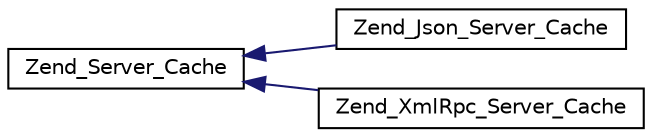 digraph G
{
  edge [fontname="Helvetica",fontsize="10",labelfontname="Helvetica",labelfontsize="10"];
  node [fontname="Helvetica",fontsize="10",shape=record];
  rankdir="LR";
  Node1 [label="Zend_Server_Cache",height=0.2,width=0.4,color="black", fillcolor="white", style="filled",URL="$class_zend___server___cache.html"];
  Node1 -> Node2 [dir="back",color="midnightblue",fontsize="10",style="solid",fontname="Helvetica"];
  Node2 [label="Zend_Json_Server_Cache",height=0.2,width=0.4,color="black", fillcolor="white", style="filled",URL="$class_zend___json___server___cache.html"];
  Node1 -> Node3 [dir="back",color="midnightblue",fontsize="10",style="solid",fontname="Helvetica"];
  Node3 [label="Zend_XmlRpc_Server_Cache",height=0.2,width=0.4,color="black", fillcolor="white", style="filled",URL="$class_zend___xml_rpc___server___cache.html"];
}

